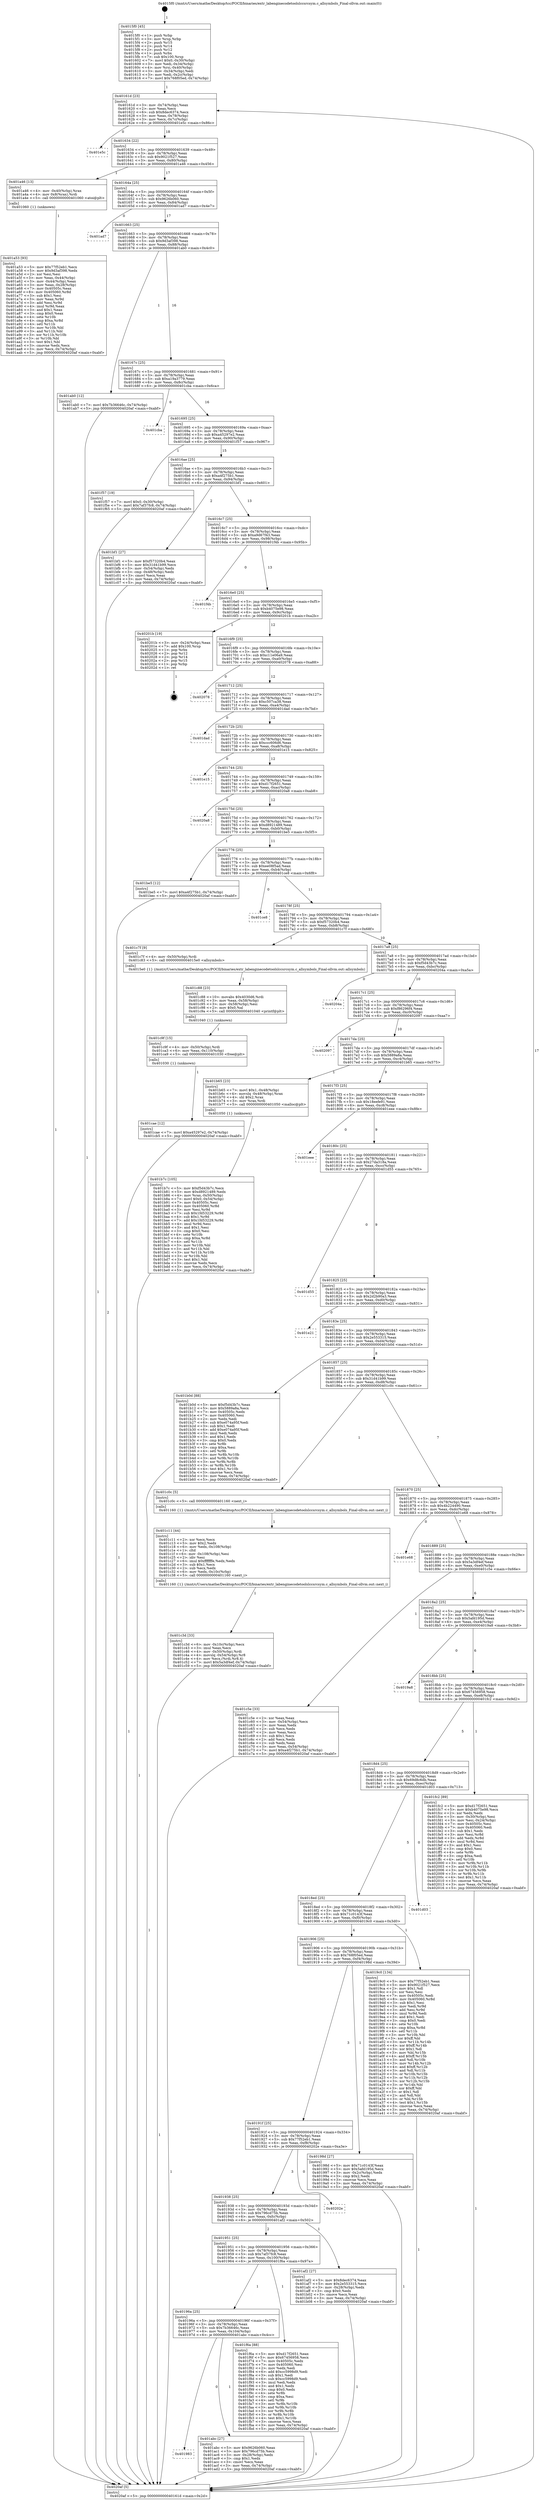 digraph "0x4015f0" {
  label = "0x4015f0 (/mnt/c/Users/mathe/Desktop/tcc/POCII/binaries/extr_labenginecodetoolslccsrcsym.c_allsymbols_Final-ollvm.out::main(0))"
  labelloc = "t"
  node[shape=record]

  Entry [label="",width=0.3,height=0.3,shape=circle,fillcolor=black,style=filled]
  "0x40161d" [label="{
     0x40161d [23]\l
     | [instrs]\l
     &nbsp;&nbsp;0x40161d \<+3\>: mov -0x74(%rbp),%eax\l
     &nbsp;&nbsp;0x401620 \<+2\>: mov %eax,%ecx\l
     &nbsp;&nbsp;0x401622 \<+6\>: sub $0x8dec6374,%ecx\l
     &nbsp;&nbsp;0x401628 \<+3\>: mov %eax,-0x78(%rbp)\l
     &nbsp;&nbsp;0x40162b \<+3\>: mov %ecx,-0x7c(%rbp)\l
     &nbsp;&nbsp;0x40162e \<+6\>: je 0000000000401e5c \<main+0x86c\>\l
  }"]
  "0x401e5c" [label="{
     0x401e5c\l
  }", style=dashed]
  "0x401634" [label="{
     0x401634 [22]\l
     | [instrs]\l
     &nbsp;&nbsp;0x401634 \<+5\>: jmp 0000000000401639 \<main+0x49\>\l
     &nbsp;&nbsp;0x401639 \<+3\>: mov -0x78(%rbp),%eax\l
     &nbsp;&nbsp;0x40163c \<+5\>: sub $0x9021f527,%eax\l
     &nbsp;&nbsp;0x401641 \<+3\>: mov %eax,-0x80(%rbp)\l
     &nbsp;&nbsp;0x401644 \<+6\>: je 0000000000401a46 \<main+0x456\>\l
  }"]
  Exit [label="",width=0.3,height=0.3,shape=circle,fillcolor=black,style=filled,peripheries=2]
  "0x401a46" [label="{
     0x401a46 [13]\l
     | [instrs]\l
     &nbsp;&nbsp;0x401a46 \<+4\>: mov -0x40(%rbp),%rax\l
     &nbsp;&nbsp;0x401a4a \<+4\>: mov 0x8(%rax),%rdi\l
     &nbsp;&nbsp;0x401a4e \<+5\>: call 0000000000401060 \<atoi@plt\>\l
     | [calls]\l
     &nbsp;&nbsp;0x401060 \{1\} (unknown)\l
  }"]
  "0x40164a" [label="{
     0x40164a [25]\l
     | [instrs]\l
     &nbsp;&nbsp;0x40164a \<+5\>: jmp 000000000040164f \<main+0x5f\>\l
     &nbsp;&nbsp;0x40164f \<+3\>: mov -0x78(%rbp),%eax\l
     &nbsp;&nbsp;0x401652 \<+5\>: sub $0x9626b060,%eax\l
     &nbsp;&nbsp;0x401657 \<+6\>: mov %eax,-0x84(%rbp)\l
     &nbsp;&nbsp;0x40165d \<+6\>: je 0000000000401ad7 \<main+0x4e7\>\l
  }"]
  "0x401cae" [label="{
     0x401cae [12]\l
     | [instrs]\l
     &nbsp;&nbsp;0x401cae \<+7\>: movl $0xa45297e2,-0x74(%rbp)\l
     &nbsp;&nbsp;0x401cb5 \<+5\>: jmp 00000000004020af \<main+0xabf\>\l
  }"]
  "0x401ad7" [label="{
     0x401ad7\l
  }", style=dashed]
  "0x401663" [label="{
     0x401663 [25]\l
     | [instrs]\l
     &nbsp;&nbsp;0x401663 \<+5\>: jmp 0000000000401668 \<main+0x78\>\l
     &nbsp;&nbsp;0x401668 \<+3\>: mov -0x78(%rbp),%eax\l
     &nbsp;&nbsp;0x40166b \<+5\>: sub $0x9d3af398,%eax\l
     &nbsp;&nbsp;0x401670 \<+6\>: mov %eax,-0x88(%rbp)\l
     &nbsp;&nbsp;0x401676 \<+6\>: je 0000000000401ab0 \<main+0x4c0\>\l
  }"]
  "0x401c9f" [label="{
     0x401c9f [15]\l
     | [instrs]\l
     &nbsp;&nbsp;0x401c9f \<+4\>: mov -0x50(%rbp),%rdi\l
     &nbsp;&nbsp;0x401ca3 \<+6\>: mov %eax,-0x110(%rbp)\l
     &nbsp;&nbsp;0x401ca9 \<+5\>: call 0000000000401030 \<free@plt\>\l
     | [calls]\l
     &nbsp;&nbsp;0x401030 \{1\} (unknown)\l
  }"]
  "0x401ab0" [label="{
     0x401ab0 [12]\l
     | [instrs]\l
     &nbsp;&nbsp;0x401ab0 \<+7\>: movl $0x7b36646c,-0x74(%rbp)\l
     &nbsp;&nbsp;0x401ab7 \<+5\>: jmp 00000000004020af \<main+0xabf\>\l
  }"]
  "0x40167c" [label="{
     0x40167c [25]\l
     | [instrs]\l
     &nbsp;&nbsp;0x40167c \<+5\>: jmp 0000000000401681 \<main+0x91\>\l
     &nbsp;&nbsp;0x401681 \<+3\>: mov -0x78(%rbp),%eax\l
     &nbsp;&nbsp;0x401684 \<+5\>: sub $0xa19a3779,%eax\l
     &nbsp;&nbsp;0x401689 \<+6\>: mov %eax,-0x8c(%rbp)\l
     &nbsp;&nbsp;0x40168f \<+6\>: je 0000000000401cba \<main+0x6ca\>\l
  }"]
  "0x401c88" [label="{
     0x401c88 [23]\l
     | [instrs]\l
     &nbsp;&nbsp;0x401c88 \<+10\>: movabs $0x4030d6,%rdi\l
     &nbsp;&nbsp;0x401c92 \<+3\>: mov %eax,-0x58(%rbp)\l
     &nbsp;&nbsp;0x401c95 \<+3\>: mov -0x58(%rbp),%esi\l
     &nbsp;&nbsp;0x401c98 \<+2\>: mov $0x0,%al\l
     &nbsp;&nbsp;0x401c9a \<+5\>: call 0000000000401040 \<printf@plt\>\l
     | [calls]\l
     &nbsp;&nbsp;0x401040 \{1\} (unknown)\l
  }"]
  "0x401cba" [label="{
     0x401cba\l
  }", style=dashed]
  "0x401695" [label="{
     0x401695 [25]\l
     | [instrs]\l
     &nbsp;&nbsp;0x401695 \<+5\>: jmp 000000000040169a \<main+0xaa\>\l
     &nbsp;&nbsp;0x40169a \<+3\>: mov -0x78(%rbp),%eax\l
     &nbsp;&nbsp;0x40169d \<+5\>: sub $0xa45297e2,%eax\l
     &nbsp;&nbsp;0x4016a2 \<+6\>: mov %eax,-0x90(%rbp)\l
     &nbsp;&nbsp;0x4016a8 \<+6\>: je 0000000000401f57 \<main+0x967\>\l
  }"]
  "0x401c3d" [label="{
     0x401c3d [33]\l
     | [instrs]\l
     &nbsp;&nbsp;0x401c3d \<+6\>: mov -0x10c(%rbp),%ecx\l
     &nbsp;&nbsp;0x401c43 \<+3\>: imul %eax,%ecx\l
     &nbsp;&nbsp;0x401c46 \<+4\>: mov -0x50(%rbp),%rdi\l
     &nbsp;&nbsp;0x401c4a \<+4\>: movslq -0x54(%rbp),%r8\l
     &nbsp;&nbsp;0x401c4e \<+4\>: mov %ecx,(%rdi,%r8,4)\l
     &nbsp;&nbsp;0x401c52 \<+7\>: movl $0x5a3df4ef,-0x74(%rbp)\l
     &nbsp;&nbsp;0x401c59 \<+5\>: jmp 00000000004020af \<main+0xabf\>\l
  }"]
  "0x401f57" [label="{
     0x401f57 [19]\l
     | [instrs]\l
     &nbsp;&nbsp;0x401f57 \<+7\>: movl $0x0,-0x30(%rbp)\l
     &nbsp;&nbsp;0x401f5e \<+7\>: movl $0x7af37fc8,-0x74(%rbp)\l
     &nbsp;&nbsp;0x401f65 \<+5\>: jmp 00000000004020af \<main+0xabf\>\l
  }"]
  "0x4016ae" [label="{
     0x4016ae [25]\l
     | [instrs]\l
     &nbsp;&nbsp;0x4016ae \<+5\>: jmp 00000000004016b3 \<main+0xc3\>\l
     &nbsp;&nbsp;0x4016b3 \<+3\>: mov -0x78(%rbp),%eax\l
     &nbsp;&nbsp;0x4016b6 \<+5\>: sub $0xa4f275b1,%eax\l
     &nbsp;&nbsp;0x4016bb \<+6\>: mov %eax,-0x94(%rbp)\l
     &nbsp;&nbsp;0x4016c1 \<+6\>: je 0000000000401bf1 \<main+0x601\>\l
  }"]
  "0x401c11" [label="{
     0x401c11 [44]\l
     | [instrs]\l
     &nbsp;&nbsp;0x401c11 \<+2\>: xor %ecx,%ecx\l
     &nbsp;&nbsp;0x401c13 \<+5\>: mov $0x2,%edx\l
     &nbsp;&nbsp;0x401c18 \<+6\>: mov %edx,-0x108(%rbp)\l
     &nbsp;&nbsp;0x401c1e \<+1\>: cltd\l
     &nbsp;&nbsp;0x401c1f \<+6\>: mov -0x108(%rbp),%esi\l
     &nbsp;&nbsp;0x401c25 \<+2\>: idiv %esi\l
     &nbsp;&nbsp;0x401c27 \<+6\>: imul $0xfffffffe,%edx,%edx\l
     &nbsp;&nbsp;0x401c2d \<+3\>: sub $0x1,%ecx\l
     &nbsp;&nbsp;0x401c30 \<+2\>: sub %ecx,%edx\l
     &nbsp;&nbsp;0x401c32 \<+6\>: mov %edx,-0x10c(%rbp)\l
     &nbsp;&nbsp;0x401c38 \<+5\>: call 0000000000401160 \<next_i\>\l
     | [calls]\l
     &nbsp;&nbsp;0x401160 \{1\} (/mnt/c/Users/mathe/Desktop/tcc/POCII/binaries/extr_labenginecodetoolslccsrcsym.c_allsymbols_Final-ollvm.out::next_i)\l
  }"]
  "0x401bf1" [label="{
     0x401bf1 [27]\l
     | [instrs]\l
     &nbsp;&nbsp;0x401bf1 \<+5\>: mov $0xf57320b4,%eax\l
     &nbsp;&nbsp;0x401bf6 \<+5\>: mov $0x31d41b99,%ecx\l
     &nbsp;&nbsp;0x401bfb \<+3\>: mov -0x54(%rbp),%edx\l
     &nbsp;&nbsp;0x401bfe \<+3\>: cmp -0x48(%rbp),%edx\l
     &nbsp;&nbsp;0x401c01 \<+3\>: cmovl %ecx,%eax\l
     &nbsp;&nbsp;0x401c04 \<+3\>: mov %eax,-0x74(%rbp)\l
     &nbsp;&nbsp;0x401c07 \<+5\>: jmp 00000000004020af \<main+0xabf\>\l
  }"]
  "0x4016c7" [label="{
     0x4016c7 [25]\l
     | [instrs]\l
     &nbsp;&nbsp;0x4016c7 \<+5\>: jmp 00000000004016cc \<main+0xdc\>\l
     &nbsp;&nbsp;0x4016cc \<+3\>: mov -0x78(%rbp),%eax\l
     &nbsp;&nbsp;0x4016cf \<+5\>: sub $0xa9d67f43,%eax\l
     &nbsp;&nbsp;0x4016d4 \<+6\>: mov %eax,-0x98(%rbp)\l
     &nbsp;&nbsp;0x4016da \<+6\>: je 0000000000401f4b \<main+0x95b\>\l
  }"]
  "0x401b7c" [label="{
     0x401b7c [105]\l
     | [instrs]\l
     &nbsp;&nbsp;0x401b7c \<+5\>: mov $0xf5d43b7c,%ecx\l
     &nbsp;&nbsp;0x401b81 \<+5\>: mov $0xd8921489,%edx\l
     &nbsp;&nbsp;0x401b86 \<+4\>: mov %rax,-0x50(%rbp)\l
     &nbsp;&nbsp;0x401b8a \<+7\>: movl $0x0,-0x54(%rbp)\l
     &nbsp;&nbsp;0x401b91 \<+7\>: mov 0x40505c,%esi\l
     &nbsp;&nbsp;0x401b98 \<+8\>: mov 0x405060,%r8d\l
     &nbsp;&nbsp;0x401ba0 \<+3\>: mov %esi,%r9d\l
     &nbsp;&nbsp;0x401ba3 \<+7\>: sub $0x1fd53229,%r9d\l
     &nbsp;&nbsp;0x401baa \<+4\>: sub $0x1,%r9d\l
     &nbsp;&nbsp;0x401bae \<+7\>: add $0x1fd53229,%r9d\l
     &nbsp;&nbsp;0x401bb5 \<+4\>: imul %r9d,%esi\l
     &nbsp;&nbsp;0x401bb9 \<+3\>: and $0x1,%esi\l
     &nbsp;&nbsp;0x401bbc \<+3\>: cmp $0x0,%esi\l
     &nbsp;&nbsp;0x401bbf \<+4\>: sete %r10b\l
     &nbsp;&nbsp;0x401bc3 \<+4\>: cmp $0xa,%r8d\l
     &nbsp;&nbsp;0x401bc7 \<+4\>: setl %r11b\l
     &nbsp;&nbsp;0x401bcb \<+3\>: mov %r10b,%bl\l
     &nbsp;&nbsp;0x401bce \<+3\>: and %r11b,%bl\l
     &nbsp;&nbsp;0x401bd1 \<+3\>: xor %r11b,%r10b\l
     &nbsp;&nbsp;0x401bd4 \<+3\>: or %r10b,%bl\l
     &nbsp;&nbsp;0x401bd7 \<+3\>: test $0x1,%bl\l
     &nbsp;&nbsp;0x401bda \<+3\>: cmovne %edx,%ecx\l
     &nbsp;&nbsp;0x401bdd \<+3\>: mov %ecx,-0x74(%rbp)\l
     &nbsp;&nbsp;0x401be0 \<+5\>: jmp 00000000004020af \<main+0xabf\>\l
  }"]
  "0x401f4b" [label="{
     0x401f4b\l
  }", style=dashed]
  "0x4016e0" [label="{
     0x4016e0 [25]\l
     | [instrs]\l
     &nbsp;&nbsp;0x4016e0 \<+5\>: jmp 00000000004016e5 \<main+0xf5\>\l
     &nbsp;&nbsp;0x4016e5 \<+3\>: mov -0x78(%rbp),%eax\l
     &nbsp;&nbsp;0x4016e8 \<+5\>: sub $0xb4075e98,%eax\l
     &nbsp;&nbsp;0x4016ed \<+6\>: mov %eax,-0x9c(%rbp)\l
     &nbsp;&nbsp;0x4016f3 \<+6\>: je 000000000040201b \<main+0xa2b\>\l
  }"]
  "0x401983" [label="{
     0x401983\l
  }", style=dashed]
  "0x40201b" [label="{
     0x40201b [19]\l
     | [instrs]\l
     &nbsp;&nbsp;0x40201b \<+3\>: mov -0x24(%rbp),%eax\l
     &nbsp;&nbsp;0x40201e \<+7\>: add $0x100,%rsp\l
     &nbsp;&nbsp;0x402025 \<+1\>: pop %rbx\l
     &nbsp;&nbsp;0x402026 \<+2\>: pop %r12\l
     &nbsp;&nbsp;0x402028 \<+2\>: pop %r14\l
     &nbsp;&nbsp;0x40202a \<+2\>: pop %r15\l
     &nbsp;&nbsp;0x40202c \<+1\>: pop %rbp\l
     &nbsp;&nbsp;0x40202d \<+1\>: ret\l
  }"]
  "0x4016f9" [label="{
     0x4016f9 [25]\l
     | [instrs]\l
     &nbsp;&nbsp;0x4016f9 \<+5\>: jmp 00000000004016fe \<main+0x10e\>\l
     &nbsp;&nbsp;0x4016fe \<+3\>: mov -0x78(%rbp),%eax\l
     &nbsp;&nbsp;0x401701 \<+5\>: sub $0xc11e06a9,%eax\l
     &nbsp;&nbsp;0x401706 \<+6\>: mov %eax,-0xa0(%rbp)\l
     &nbsp;&nbsp;0x40170c \<+6\>: je 0000000000402078 \<main+0xa88\>\l
  }"]
  "0x401abc" [label="{
     0x401abc [27]\l
     | [instrs]\l
     &nbsp;&nbsp;0x401abc \<+5\>: mov $0x9626b060,%eax\l
     &nbsp;&nbsp;0x401ac1 \<+5\>: mov $0x796cd75b,%ecx\l
     &nbsp;&nbsp;0x401ac6 \<+3\>: mov -0x28(%rbp),%edx\l
     &nbsp;&nbsp;0x401ac9 \<+3\>: cmp $0x1,%edx\l
     &nbsp;&nbsp;0x401acc \<+3\>: cmovl %ecx,%eax\l
     &nbsp;&nbsp;0x401acf \<+3\>: mov %eax,-0x74(%rbp)\l
     &nbsp;&nbsp;0x401ad2 \<+5\>: jmp 00000000004020af \<main+0xabf\>\l
  }"]
  "0x402078" [label="{
     0x402078\l
  }", style=dashed]
  "0x401712" [label="{
     0x401712 [25]\l
     | [instrs]\l
     &nbsp;&nbsp;0x401712 \<+5\>: jmp 0000000000401717 \<main+0x127\>\l
     &nbsp;&nbsp;0x401717 \<+3\>: mov -0x78(%rbp),%eax\l
     &nbsp;&nbsp;0x40171a \<+5\>: sub $0xc507ca38,%eax\l
     &nbsp;&nbsp;0x40171f \<+6\>: mov %eax,-0xa4(%rbp)\l
     &nbsp;&nbsp;0x401725 \<+6\>: je 0000000000401dad \<main+0x7bd\>\l
  }"]
  "0x40196a" [label="{
     0x40196a [25]\l
     | [instrs]\l
     &nbsp;&nbsp;0x40196a \<+5\>: jmp 000000000040196f \<main+0x37f\>\l
     &nbsp;&nbsp;0x40196f \<+3\>: mov -0x78(%rbp),%eax\l
     &nbsp;&nbsp;0x401972 \<+5\>: sub $0x7b36646c,%eax\l
     &nbsp;&nbsp;0x401977 \<+6\>: mov %eax,-0x104(%rbp)\l
     &nbsp;&nbsp;0x40197d \<+6\>: je 0000000000401abc \<main+0x4cc\>\l
  }"]
  "0x401dad" [label="{
     0x401dad\l
  }", style=dashed]
  "0x40172b" [label="{
     0x40172b [25]\l
     | [instrs]\l
     &nbsp;&nbsp;0x40172b \<+5\>: jmp 0000000000401730 \<main+0x140\>\l
     &nbsp;&nbsp;0x401730 \<+3\>: mov -0x78(%rbp),%eax\l
     &nbsp;&nbsp;0x401733 \<+5\>: sub $0xccc606d6,%eax\l
     &nbsp;&nbsp;0x401738 \<+6\>: mov %eax,-0xa8(%rbp)\l
     &nbsp;&nbsp;0x40173e \<+6\>: je 0000000000401e15 \<main+0x825\>\l
  }"]
  "0x401f6a" [label="{
     0x401f6a [88]\l
     | [instrs]\l
     &nbsp;&nbsp;0x401f6a \<+5\>: mov $0xd17f2651,%eax\l
     &nbsp;&nbsp;0x401f6f \<+5\>: mov $0x67456958,%ecx\l
     &nbsp;&nbsp;0x401f74 \<+7\>: mov 0x40505c,%edx\l
     &nbsp;&nbsp;0x401f7b \<+7\>: mov 0x405060,%esi\l
     &nbsp;&nbsp;0x401f82 \<+2\>: mov %edx,%edi\l
     &nbsp;&nbsp;0x401f84 \<+6\>: add $0xcc5998d9,%edi\l
     &nbsp;&nbsp;0x401f8a \<+3\>: sub $0x1,%edi\l
     &nbsp;&nbsp;0x401f8d \<+6\>: sub $0xcc5998d9,%edi\l
     &nbsp;&nbsp;0x401f93 \<+3\>: imul %edi,%edx\l
     &nbsp;&nbsp;0x401f96 \<+3\>: and $0x1,%edx\l
     &nbsp;&nbsp;0x401f99 \<+3\>: cmp $0x0,%edx\l
     &nbsp;&nbsp;0x401f9c \<+4\>: sete %r8b\l
     &nbsp;&nbsp;0x401fa0 \<+3\>: cmp $0xa,%esi\l
     &nbsp;&nbsp;0x401fa3 \<+4\>: setl %r9b\l
     &nbsp;&nbsp;0x401fa7 \<+3\>: mov %r8b,%r10b\l
     &nbsp;&nbsp;0x401faa \<+3\>: and %r9b,%r10b\l
     &nbsp;&nbsp;0x401fad \<+3\>: xor %r9b,%r8b\l
     &nbsp;&nbsp;0x401fb0 \<+3\>: or %r8b,%r10b\l
     &nbsp;&nbsp;0x401fb3 \<+4\>: test $0x1,%r10b\l
     &nbsp;&nbsp;0x401fb7 \<+3\>: cmovne %ecx,%eax\l
     &nbsp;&nbsp;0x401fba \<+3\>: mov %eax,-0x74(%rbp)\l
     &nbsp;&nbsp;0x401fbd \<+5\>: jmp 00000000004020af \<main+0xabf\>\l
  }"]
  "0x401e15" [label="{
     0x401e15\l
  }", style=dashed]
  "0x401744" [label="{
     0x401744 [25]\l
     | [instrs]\l
     &nbsp;&nbsp;0x401744 \<+5\>: jmp 0000000000401749 \<main+0x159\>\l
     &nbsp;&nbsp;0x401749 \<+3\>: mov -0x78(%rbp),%eax\l
     &nbsp;&nbsp;0x40174c \<+5\>: sub $0xd17f2651,%eax\l
     &nbsp;&nbsp;0x401751 \<+6\>: mov %eax,-0xac(%rbp)\l
     &nbsp;&nbsp;0x401757 \<+6\>: je 00000000004020a8 \<main+0xab8\>\l
  }"]
  "0x401951" [label="{
     0x401951 [25]\l
     | [instrs]\l
     &nbsp;&nbsp;0x401951 \<+5\>: jmp 0000000000401956 \<main+0x366\>\l
     &nbsp;&nbsp;0x401956 \<+3\>: mov -0x78(%rbp),%eax\l
     &nbsp;&nbsp;0x401959 \<+5\>: sub $0x7af37fc8,%eax\l
     &nbsp;&nbsp;0x40195e \<+6\>: mov %eax,-0x100(%rbp)\l
     &nbsp;&nbsp;0x401964 \<+6\>: je 0000000000401f6a \<main+0x97a\>\l
  }"]
  "0x4020a8" [label="{
     0x4020a8\l
  }", style=dashed]
  "0x40175d" [label="{
     0x40175d [25]\l
     | [instrs]\l
     &nbsp;&nbsp;0x40175d \<+5\>: jmp 0000000000401762 \<main+0x172\>\l
     &nbsp;&nbsp;0x401762 \<+3\>: mov -0x78(%rbp),%eax\l
     &nbsp;&nbsp;0x401765 \<+5\>: sub $0xd8921489,%eax\l
     &nbsp;&nbsp;0x40176a \<+6\>: mov %eax,-0xb0(%rbp)\l
     &nbsp;&nbsp;0x401770 \<+6\>: je 0000000000401be5 \<main+0x5f5\>\l
  }"]
  "0x401af2" [label="{
     0x401af2 [27]\l
     | [instrs]\l
     &nbsp;&nbsp;0x401af2 \<+5\>: mov $0x8dec6374,%eax\l
     &nbsp;&nbsp;0x401af7 \<+5\>: mov $0x2e553315,%ecx\l
     &nbsp;&nbsp;0x401afc \<+3\>: mov -0x28(%rbp),%edx\l
     &nbsp;&nbsp;0x401aff \<+3\>: cmp $0x0,%edx\l
     &nbsp;&nbsp;0x401b02 \<+3\>: cmove %ecx,%eax\l
     &nbsp;&nbsp;0x401b05 \<+3\>: mov %eax,-0x74(%rbp)\l
     &nbsp;&nbsp;0x401b08 \<+5\>: jmp 00000000004020af \<main+0xabf\>\l
  }"]
  "0x401be5" [label="{
     0x401be5 [12]\l
     | [instrs]\l
     &nbsp;&nbsp;0x401be5 \<+7\>: movl $0xa4f275b1,-0x74(%rbp)\l
     &nbsp;&nbsp;0x401bec \<+5\>: jmp 00000000004020af \<main+0xabf\>\l
  }"]
  "0x401776" [label="{
     0x401776 [25]\l
     | [instrs]\l
     &nbsp;&nbsp;0x401776 \<+5\>: jmp 000000000040177b \<main+0x18b\>\l
     &nbsp;&nbsp;0x40177b \<+3\>: mov -0x78(%rbp),%eax\l
     &nbsp;&nbsp;0x40177e \<+5\>: sub $0xee08f5ad,%eax\l
     &nbsp;&nbsp;0x401783 \<+6\>: mov %eax,-0xb4(%rbp)\l
     &nbsp;&nbsp;0x401789 \<+6\>: je 0000000000401ce8 \<main+0x6f8\>\l
  }"]
  "0x401938" [label="{
     0x401938 [25]\l
     | [instrs]\l
     &nbsp;&nbsp;0x401938 \<+5\>: jmp 000000000040193d \<main+0x34d\>\l
     &nbsp;&nbsp;0x40193d \<+3\>: mov -0x78(%rbp),%eax\l
     &nbsp;&nbsp;0x401940 \<+5\>: sub $0x796cd75b,%eax\l
     &nbsp;&nbsp;0x401945 \<+6\>: mov %eax,-0xfc(%rbp)\l
     &nbsp;&nbsp;0x40194b \<+6\>: je 0000000000401af2 \<main+0x502\>\l
  }"]
  "0x401ce8" [label="{
     0x401ce8\l
  }", style=dashed]
  "0x40178f" [label="{
     0x40178f [25]\l
     | [instrs]\l
     &nbsp;&nbsp;0x40178f \<+5\>: jmp 0000000000401794 \<main+0x1a4\>\l
     &nbsp;&nbsp;0x401794 \<+3\>: mov -0x78(%rbp),%eax\l
     &nbsp;&nbsp;0x401797 \<+5\>: sub $0xf57320b4,%eax\l
     &nbsp;&nbsp;0x40179c \<+6\>: mov %eax,-0xb8(%rbp)\l
     &nbsp;&nbsp;0x4017a2 \<+6\>: je 0000000000401c7f \<main+0x68f\>\l
  }"]
  "0x40202e" [label="{
     0x40202e\l
  }", style=dashed]
  "0x401c7f" [label="{
     0x401c7f [9]\l
     | [instrs]\l
     &nbsp;&nbsp;0x401c7f \<+4\>: mov -0x50(%rbp),%rdi\l
     &nbsp;&nbsp;0x401c83 \<+5\>: call 00000000004015e0 \<allsymbols\>\l
     | [calls]\l
     &nbsp;&nbsp;0x4015e0 \{1\} (/mnt/c/Users/mathe/Desktop/tcc/POCII/binaries/extr_labenginecodetoolslccsrcsym.c_allsymbols_Final-ollvm.out::allsymbols)\l
  }"]
  "0x4017a8" [label="{
     0x4017a8 [25]\l
     | [instrs]\l
     &nbsp;&nbsp;0x4017a8 \<+5\>: jmp 00000000004017ad \<main+0x1bd\>\l
     &nbsp;&nbsp;0x4017ad \<+3\>: mov -0x78(%rbp),%eax\l
     &nbsp;&nbsp;0x4017b0 \<+5\>: sub $0xf5d43b7c,%eax\l
     &nbsp;&nbsp;0x4017b5 \<+6\>: mov %eax,-0xbc(%rbp)\l
     &nbsp;&nbsp;0x4017bb \<+6\>: je 000000000040204a \<main+0xa5a\>\l
  }"]
  "0x401a53" [label="{
     0x401a53 [93]\l
     | [instrs]\l
     &nbsp;&nbsp;0x401a53 \<+5\>: mov $0x77f52eb1,%ecx\l
     &nbsp;&nbsp;0x401a58 \<+5\>: mov $0x9d3af398,%edx\l
     &nbsp;&nbsp;0x401a5d \<+2\>: xor %esi,%esi\l
     &nbsp;&nbsp;0x401a5f \<+3\>: mov %eax,-0x44(%rbp)\l
     &nbsp;&nbsp;0x401a62 \<+3\>: mov -0x44(%rbp),%eax\l
     &nbsp;&nbsp;0x401a65 \<+3\>: mov %eax,-0x28(%rbp)\l
     &nbsp;&nbsp;0x401a68 \<+7\>: mov 0x40505c,%eax\l
     &nbsp;&nbsp;0x401a6f \<+8\>: mov 0x405060,%r8d\l
     &nbsp;&nbsp;0x401a77 \<+3\>: sub $0x1,%esi\l
     &nbsp;&nbsp;0x401a7a \<+3\>: mov %eax,%r9d\l
     &nbsp;&nbsp;0x401a7d \<+3\>: add %esi,%r9d\l
     &nbsp;&nbsp;0x401a80 \<+4\>: imul %r9d,%eax\l
     &nbsp;&nbsp;0x401a84 \<+3\>: and $0x1,%eax\l
     &nbsp;&nbsp;0x401a87 \<+3\>: cmp $0x0,%eax\l
     &nbsp;&nbsp;0x401a8a \<+4\>: sete %r10b\l
     &nbsp;&nbsp;0x401a8e \<+4\>: cmp $0xa,%r8d\l
     &nbsp;&nbsp;0x401a92 \<+4\>: setl %r11b\l
     &nbsp;&nbsp;0x401a96 \<+3\>: mov %r10b,%bl\l
     &nbsp;&nbsp;0x401a99 \<+3\>: and %r11b,%bl\l
     &nbsp;&nbsp;0x401a9c \<+3\>: xor %r11b,%r10b\l
     &nbsp;&nbsp;0x401a9f \<+3\>: or %r10b,%bl\l
     &nbsp;&nbsp;0x401aa2 \<+3\>: test $0x1,%bl\l
     &nbsp;&nbsp;0x401aa5 \<+3\>: cmovne %edx,%ecx\l
     &nbsp;&nbsp;0x401aa8 \<+3\>: mov %ecx,-0x74(%rbp)\l
     &nbsp;&nbsp;0x401aab \<+5\>: jmp 00000000004020af \<main+0xabf\>\l
  }"]
  "0x40204a" [label="{
     0x40204a\l
  }", style=dashed]
  "0x4017c1" [label="{
     0x4017c1 [25]\l
     | [instrs]\l
     &nbsp;&nbsp;0x4017c1 \<+5\>: jmp 00000000004017c6 \<main+0x1d6\>\l
     &nbsp;&nbsp;0x4017c6 \<+3\>: mov -0x78(%rbp),%eax\l
     &nbsp;&nbsp;0x4017c9 \<+5\>: sub $0xf86296f4,%eax\l
     &nbsp;&nbsp;0x4017ce \<+6\>: mov %eax,-0xc0(%rbp)\l
     &nbsp;&nbsp;0x4017d4 \<+6\>: je 0000000000402097 \<main+0xaa7\>\l
  }"]
  "0x4015f0" [label="{
     0x4015f0 [45]\l
     | [instrs]\l
     &nbsp;&nbsp;0x4015f0 \<+1\>: push %rbp\l
     &nbsp;&nbsp;0x4015f1 \<+3\>: mov %rsp,%rbp\l
     &nbsp;&nbsp;0x4015f4 \<+2\>: push %r15\l
     &nbsp;&nbsp;0x4015f6 \<+2\>: push %r14\l
     &nbsp;&nbsp;0x4015f8 \<+2\>: push %r12\l
     &nbsp;&nbsp;0x4015fa \<+1\>: push %rbx\l
     &nbsp;&nbsp;0x4015fb \<+7\>: sub $0x100,%rsp\l
     &nbsp;&nbsp;0x401602 \<+7\>: movl $0x0,-0x30(%rbp)\l
     &nbsp;&nbsp;0x401609 \<+3\>: mov %edi,-0x34(%rbp)\l
     &nbsp;&nbsp;0x40160c \<+4\>: mov %rsi,-0x40(%rbp)\l
     &nbsp;&nbsp;0x401610 \<+3\>: mov -0x34(%rbp),%edi\l
     &nbsp;&nbsp;0x401613 \<+3\>: mov %edi,-0x2c(%rbp)\l
     &nbsp;&nbsp;0x401616 \<+7\>: movl $0x768f05ed,-0x74(%rbp)\l
  }"]
  "0x402097" [label="{
     0x402097\l
  }", style=dashed]
  "0x4017da" [label="{
     0x4017da [25]\l
     | [instrs]\l
     &nbsp;&nbsp;0x4017da \<+5\>: jmp 00000000004017df \<main+0x1ef\>\l
     &nbsp;&nbsp;0x4017df \<+3\>: mov -0x78(%rbp),%eax\l
     &nbsp;&nbsp;0x4017e2 \<+5\>: sub $0x5889a8a,%eax\l
     &nbsp;&nbsp;0x4017e7 \<+6\>: mov %eax,-0xc4(%rbp)\l
     &nbsp;&nbsp;0x4017ed \<+6\>: je 0000000000401b65 \<main+0x575\>\l
  }"]
  "0x4020af" [label="{
     0x4020af [5]\l
     | [instrs]\l
     &nbsp;&nbsp;0x4020af \<+5\>: jmp 000000000040161d \<main+0x2d\>\l
  }"]
  "0x401b65" [label="{
     0x401b65 [23]\l
     | [instrs]\l
     &nbsp;&nbsp;0x401b65 \<+7\>: movl $0x1,-0x48(%rbp)\l
     &nbsp;&nbsp;0x401b6c \<+4\>: movslq -0x48(%rbp),%rax\l
     &nbsp;&nbsp;0x401b70 \<+4\>: shl $0x2,%rax\l
     &nbsp;&nbsp;0x401b74 \<+3\>: mov %rax,%rdi\l
     &nbsp;&nbsp;0x401b77 \<+5\>: call 0000000000401050 \<malloc@plt\>\l
     | [calls]\l
     &nbsp;&nbsp;0x401050 \{1\} (unknown)\l
  }"]
  "0x4017f3" [label="{
     0x4017f3 [25]\l
     | [instrs]\l
     &nbsp;&nbsp;0x4017f3 \<+5\>: jmp 00000000004017f8 \<main+0x208\>\l
     &nbsp;&nbsp;0x4017f8 \<+3\>: mov -0x78(%rbp),%eax\l
     &nbsp;&nbsp;0x4017fb \<+5\>: sub $0x18eefe91,%eax\l
     &nbsp;&nbsp;0x401800 \<+6\>: mov %eax,-0xc8(%rbp)\l
     &nbsp;&nbsp;0x401806 \<+6\>: je 0000000000401eee \<main+0x8fe\>\l
  }"]
  "0x40191f" [label="{
     0x40191f [25]\l
     | [instrs]\l
     &nbsp;&nbsp;0x40191f \<+5\>: jmp 0000000000401924 \<main+0x334\>\l
     &nbsp;&nbsp;0x401924 \<+3\>: mov -0x78(%rbp),%eax\l
     &nbsp;&nbsp;0x401927 \<+5\>: sub $0x77f52eb1,%eax\l
     &nbsp;&nbsp;0x40192c \<+6\>: mov %eax,-0xf8(%rbp)\l
     &nbsp;&nbsp;0x401932 \<+6\>: je 000000000040202e \<main+0xa3e\>\l
  }"]
  "0x401eee" [label="{
     0x401eee\l
  }", style=dashed]
  "0x40180c" [label="{
     0x40180c [25]\l
     | [instrs]\l
     &nbsp;&nbsp;0x40180c \<+5\>: jmp 0000000000401811 \<main+0x221\>\l
     &nbsp;&nbsp;0x401811 \<+3\>: mov -0x78(%rbp),%eax\l
     &nbsp;&nbsp;0x401814 \<+5\>: sub $0x27da318a,%eax\l
     &nbsp;&nbsp;0x401819 \<+6\>: mov %eax,-0xcc(%rbp)\l
     &nbsp;&nbsp;0x40181f \<+6\>: je 0000000000401d55 \<main+0x765\>\l
  }"]
  "0x40198d" [label="{
     0x40198d [27]\l
     | [instrs]\l
     &nbsp;&nbsp;0x40198d \<+5\>: mov $0x71c0143f,%eax\l
     &nbsp;&nbsp;0x401992 \<+5\>: mov $0x5afd195d,%ecx\l
     &nbsp;&nbsp;0x401997 \<+3\>: mov -0x2c(%rbp),%edx\l
     &nbsp;&nbsp;0x40199a \<+3\>: cmp $0x2,%edx\l
     &nbsp;&nbsp;0x40199d \<+3\>: cmovne %ecx,%eax\l
     &nbsp;&nbsp;0x4019a0 \<+3\>: mov %eax,-0x74(%rbp)\l
     &nbsp;&nbsp;0x4019a3 \<+5\>: jmp 00000000004020af \<main+0xabf\>\l
  }"]
  "0x401d55" [label="{
     0x401d55\l
  }", style=dashed]
  "0x401825" [label="{
     0x401825 [25]\l
     | [instrs]\l
     &nbsp;&nbsp;0x401825 \<+5\>: jmp 000000000040182a \<main+0x23a\>\l
     &nbsp;&nbsp;0x40182a \<+3\>: mov -0x78(%rbp),%eax\l
     &nbsp;&nbsp;0x40182d \<+5\>: sub $0x2d2b90a3,%eax\l
     &nbsp;&nbsp;0x401832 \<+6\>: mov %eax,-0xd0(%rbp)\l
     &nbsp;&nbsp;0x401838 \<+6\>: je 0000000000401e21 \<main+0x831\>\l
  }"]
  "0x401906" [label="{
     0x401906 [25]\l
     | [instrs]\l
     &nbsp;&nbsp;0x401906 \<+5\>: jmp 000000000040190b \<main+0x31b\>\l
     &nbsp;&nbsp;0x40190b \<+3\>: mov -0x78(%rbp),%eax\l
     &nbsp;&nbsp;0x40190e \<+5\>: sub $0x768f05ed,%eax\l
     &nbsp;&nbsp;0x401913 \<+6\>: mov %eax,-0xf4(%rbp)\l
     &nbsp;&nbsp;0x401919 \<+6\>: je 000000000040198d \<main+0x39d\>\l
  }"]
  "0x401e21" [label="{
     0x401e21\l
  }", style=dashed]
  "0x40183e" [label="{
     0x40183e [25]\l
     | [instrs]\l
     &nbsp;&nbsp;0x40183e \<+5\>: jmp 0000000000401843 \<main+0x253\>\l
     &nbsp;&nbsp;0x401843 \<+3\>: mov -0x78(%rbp),%eax\l
     &nbsp;&nbsp;0x401846 \<+5\>: sub $0x2e553315,%eax\l
     &nbsp;&nbsp;0x40184b \<+6\>: mov %eax,-0xd4(%rbp)\l
     &nbsp;&nbsp;0x401851 \<+6\>: je 0000000000401b0d \<main+0x51d\>\l
  }"]
  "0x4019c0" [label="{
     0x4019c0 [134]\l
     | [instrs]\l
     &nbsp;&nbsp;0x4019c0 \<+5\>: mov $0x77f52eb1,%eax\l
     &nbsp;&nbsp;0x4019c5 \<+5\>: mov $0x9021f527,%ecx\l
     &nbsp;&nbsp;0x4019ca \<+2\>: mov $0x1,%dl\l
     &nbsp;&nbsp;0x4019cc \<+2\>: xor %esi,%esi\l
     &nbsp;&nbsp;0x4019ce \<+7\>: mov 0x40505c,%edi\l
     &nbsp;&nbsp;0x4019d5 \<+8\>: mov 0x405060,%r8d\l
     &nbsp;&nbsp;0x4019dd \<+3\>: sub $0x1,%esi\l
     &nbsp;&nbsp;0x4019e0 \<+3\>: mov %edi,%r9d\l
     &nbsp;&nbsp;0x4019e3 \<+3\>: add %esi,%r9d\l
     &nbsp;&nbsp;0x4019e6 \<+4\>: imul %r9d,%edi\l
     &nbsp;&nbsp;0x4019ea \<+3\>: and $0x1,%edi\l
     &nbsp;&nbsp;0x4019ed \<+3\>: cmp $0x0,%edi\l
     &nbsp;&nbsp;0x4019f0 \<+4\>: sete %r10b\l
     &nbsp;&nbsp;0x4019f4 \<+4\>: cmp $0xa,%r8d\l
     &nbsp;&nbsp;0x4019f8 \<+4\>: setl %r11b\l
     &nbsp;&nbsp;0x4019fc \<+3\>: mov %r10b,%bl\l
     &nbsp;&nbsp;0x4019ff \<+3\>: xor $0xff,%bl\l
     &nbsp;&nbsp;0x401a02 \<+3\>: mov %r11b,%r14b\l
     &nbsp;&nbsp;0x401a05 \<+4\>: xor $0xff,%r14b\l
     &nbsp;&nbsp;0x401a09 \<+3\>: xor $0x1,%dl\l
     &nbsp;&nbsp;0x401a0c \<+3\>: mov %bl,%r15b\l
     &nbsp;&nbsp;0x401a0f \<+4\>: and $0xff,%r15b\l
     &nbsp;&nbsp;0x401a13 \<+3\>: and %dl,%r10b\l
     &nbsp;&nbsp;0x401a16 \<+3\>: mov %r14b,%r12b\l
     &nbsp;&nbsp;0x401a19 \<+4\>: and $0xff,%r12b\l
     &nbsp;&nbsp;0x401a1d \<+3\>: and %dl,%r11b\l
     &nbsp;&nbsp;0x401a20 \<+3\>: or %r10b,%r15b\l
     &nbsp;&nbsp;0x401a23 \<+3\>: or %r11b,%r12b\l
     &nbsp;&nbsp;0x401a26 \<+3\>: xor %r12b,%r15b\l
     &nbsp;&nbsp;0x401a29 \<+3\>: or %r14b,%bl\l
     &nbsp;&nbsp;0x401a2c \<+3\>: xor $0xff,%bl\l
     &nbsp;&nbsp;0x401a2f \<+3\>: or $0x1,%dl\l
     &nbsp;&nbsp;0x401a32 \<+2\>: and %dl,%bl\l
     &nbsp;&nbsp;0x401a34 \<+3\>: or %bl,%r15b\l
     &nbsp;&nbsp;0x401a37 \<+4\>: test $0x1,%r15b\l
     &nbsp;&nbsp;0x401a3b \<+3\>: cmovne %ecx,%eax\l
     &nbsp;&nbsp;0x401a3e \<+3\>: mov %eax,-0x74(%rbp)\l
     &nbsp;&nbsp;0x401a41 \<+5\>: jmp 00000000004020af \<main+0xabf\>\l
  }"]
  "0x401b0d" [label="{
     0x401b0d [88]\l
     | [instrs]\l
     &nbsp;&nbsp;0x401b0d \<+5\>: mov $0xf5d43b7c,%eax\l
     &nbsp;&nbsp;0x401b12 \<+5\>: mov $0x5889a8a,%ecx\l
     &nbsp;&nbsp;0x401b17 \<+7\>: mov 0x40505c,%edx\l
     &nbsp;&nbsp;0x401b1e \<+7\>: mov 0x405060,%esi\l
     &nbsp;&nbsp;0x401b25 \<+2\>: mov %edx,%edi\l
     &nbsp;&nbsp;0x401b27 \<+6\>: sub $0xe074a95f,%edi\l
     &nbsp;&nbsp;0x401b2d \<+3\>: sub $0x1,%edi\l
     &nbsp;&nbsp;0x401b30 \<+6\>: add $0xe074a95f,%edi\l
     &nbsp;&nbsp;0x401b36 \<+3\>: imul %edi,%edx\l
     &nbsp;&nbsp;0x401b39 \<+3\>: and $0x1,%edx\l
     &nbsp;&nbsp;0x401b3c \<+3\>: cmp $0x0,%edx\l
     &nbsp;&nbsp;0x401b3f \<+4\>: sete %r8b\l
     &nbsp;&nbsp;0x401b43 \<+3\>: cmp $0xa,%esi\l
     &nbsp;&nbsp;0x401b46 \<+4\>: setl %r9b\l
     &nbsp;&nbsp;0x401b4a \<+3\>: mov %r8b,%r10b\l
     &nbsp;&nbsp;0x401b4d \<+3\>: and %r9b,%r10b\l
     &nbsp;&nbsp;0x401b50 \<+3\>: xor %r9b,%r8b\l
     &nbsp;&nbsp;0x401b53 \<+3\>: or %r8b,%r10b\l
     &nbsp;&nbsp;0x401b56 \<+4\>: test $0x1,%r10b\l
     &nbsp;&nbsp;0x401b5a \<+3\>: cmovne %ecx,%eax\l
     &nbsp;&nbsp;0x401b5d \<+3\>: mov %eax,-0x74(%rbp)\l
     &nbsp;&nbsp;0x401b60 \<+5\>: jmp 00000000004020af \<main+0xabf\>\l
  }"]
  "0x401857" [label="{
     0x401857 [25]\l
     | [instrs]\l
     &nbsp;&nbsp;0x401857 \<+5\>: jmp 000000000040185c \<main+0x26c\>\l
     &nbsp;&nbsp;0x40185c \<+3\>: mov -0x78(%rbp),%eax\l
     &nbsp;&nbsp;0x40185f \<+5\>: sub $0x31d41b99,%eax\l
     &nbsp;&nbsp;0x401864 \<+6\>: mov %eax,-0xd8(%rbp)\l
     &nbsp;&nbsp;0x40186a \<+6\>: je 0000000000401c0c \<main+0x61c\>\l
  }"]
  "0x4018ed" [label="{
     0x4018ed [25]\l
     | [instrs]\l
     &nbsp;&nbsp;0x4018ed \<+5\>: jmp 00000000004018f2 \<main+0x302\>\l
     &nbsp;&nbsp;0x4018f2 \<+3\>: mov -0x78(%rbp),%eax\l
     &nbsp;&nbsp;0x4018f5 \<+5\>: sub $0x71c0143f,%eax\l
     &nbsp;&nbsp;0x4018fa \<+6\>: mov %eax,-0xf0(%rbp)\l
     &nbsp;&nbsp;0x401900 \<+6\>: je 00000000004019c0 \<main+0x3d0\>\l
  }"]
  "0x401c0c" [label="{
     0x401c0c [5]\l
     | [instrs]\l
     &nbsp;&nbsp;0x401c0c \<+5\>: call 0000000000401160 \<next_i\>\l
     | [calls]\l
     &nbsp;&nbsp;0x401160 \{1\} (/mnt/c/Users/mathe/Desktop/tcc/POCII/binaries/extr_labenginecodetoolslccsrcsym.c_allsymbols_Final-ollvm.out::next_i)\l
  }"]
  "0x401870" [label="{
     0x401870 [25]\l
     | [instrs]\l
     &nbsp;&nbsp;0x401870 \<+5\>: jmp 0000000000401875 \<main+0x285\>\l
     &nbsp;&nbsp;0x401875 \<+3\>: mov -0x78(%rbp),%eax\l
     &nbsp;&nbsp;0x401878 \<+5\>: sub $0x4b224490,%eax\l
     &nbsp;&nbsp;0x40187d \<+6\>: mov %eax,-0xdc(%rbp)\l
     &nbsp;&nbsp;0x401883 \<+6\>: je 0000000000401e68 \<main+0x878\>\l
  }"]
  "0x401d03" [label="{
     0x401d03\l
  }", style=dashed]
  "0x401e68" [label="{
     0x401e68\l
  }", style=dashed]
  "0x401889" [label="{
     0x401889 [25]\l
     | [instrs]\l
     &nbsp;&nbsp;0x401889 \<+5\>: jmp 000000000040188e \<main+0x29e\>\l
     &nbsp;&nbsp;0x40188e \<+3\>: mov -0x78(%rbp),%eax\l
     &nbsp;&nbsp;0x401891 \<+5\>: sub $0x5a3df4ef,%eax\l
     &nbsp;&nbsp;0x401896 \<+6\>: mov %eax,-0xe0(%rbp)\l
     &nbsp;&nbsp;0x40189c \<+6\>: je 0000000000401c5e \<main+0x66e\>\l
  }"]
  "0x4018d4" [label="{
     0x4018d4 [25]\l
     | [instrs]\l
     &nbsp;&nbsp;0x4018d4 \<+5\>: jmp 00000000004018d9 \<main+0x2e9\>\l
     &nbsp;&nbsp;0x4018d9 \<+3\>: mov -0x78(%rbp),%eax\l
     &nbsp;&nbsp;0x4018dc \<+5\>: sub $0x69d8c6db,%eax\l
     &nbsp;&nbsp;0x4018e1 \<+6\>: mov %eax,-0xec(%rbp)\l
     &nbsp;&nbsp;0x4018e7 \<+6\>: je 0000000000401d03 \<main+0x713\>\l
  }"]
  "0x401c5e" [label="{
     0x401c5e [33]\l
     | [instrs]\l
     &nbsp;&nbsp;0x401c5e \<+2\>: xor %eax,%eax\l
     &nbsp;&nbsp;0x401c60 \<+3\>: mov -0x54(%rbp),%ecx\l
     &nbsp;&nbsp;0x401c63 \<+2\>: mov %eax,%edx\l
     &nbsp;&nbsp;0x401c65 \<+2\>: sub %ecx,%edx\l
     &nbsp;&nbsp;0x401c67 \<+2\>: mov %eax,%ecx\l
     &nbsp;&nbsp;0x401c69 \<+3\>: sub $0x1,%ecx\l
     &nbsp;&nbsp;0x401c6c \<+2\>: add %ecx,%edx\l
     &nbsp;&nbsp;0x401c6e \<+2\>: sub %edx,%eax\l
     &nbsp;&nbsp;0x401c70 \<+3\>: mov %eax,-0x54(%rbp)\l
     &nbsp;&nbsp;0x401c73 \<+7\>: movl $0xa4f275b1,-0x74(%rbp)\l
     &nbsp;&nbsp;0x401c7a \<+5\>: jmp 00000000004020af \<main+0xabf\>\l
  }"]
  "0x4018a2" [label="{
     0x4018a2 [25]\l
     | [instrs]\l
     &nbsp;&nbsp;0x4018a2 \<+5\>: jmp 00000000004018a7 \<main+0x2b7\>\l
     &nbsp;&nbsp;0x4018a7 \<+3\>: mov -0x78(%rbp),%eax\l
     &nbsp;&nbsp;0x4018aa \<+5\>: sub $0x5afd195d,%eax\l
     &nbsp;&nbsp;0x4018af \<+6\>: mov %eax,-0xe4(%rbp)\l
     &nbsp;&nbsp;0x4018b5 \<+6\>: je 00000000004019a8 \<main+0x3b8\>\l
  }"]
  "0x401fc2" [label="{
     0x401fc2 [89]\l
     | [instrs]\l
     &nbsp;&nbsp;0x401fc2 \<+5\>: mov $0xd17f2651,%eax\l
     &nbsp;&nbsp;0x401fc7 \<+5\>: mov $0xb4075e98,%ecx\l
     &nbsp;&nbsp;0x401fcc \<+2\>: xor %edx,%edx\l
     &nbsp;&nbsp;0x401fce \<+3\>: mov -0x30(%rbp),%esi\l
     &nbsp;&nbsp;0x401fd1 \<+3\>: mov %esi,-0x24(%rbp)\l
     &nbsp;&nbsp;0x401fd4 \<+7\>: mov 0x40505c,%esi\l
     &nbsp;&nbsp;0x401fdb \<+7\>: mov 0x405060,%edi\l
     &nbsp;&nbsp;0x401fe2 \<+3\>: sub $0x1,%edx\l
     &nbsp;&nbsp;0x401fe5 \<+3\>: mov %esi,%r8d\l
     &nbsp;&nbsp;0x401fe8 \<+3\>: add %edx,%r8d\l
     &nbsp;&nbsp;0x401feb \<+4\>: imul %r8d,%esi\l
     &nbsp;&nbsp;0x401fef \<+3\>: and $0x1,%esi\l
     &nbsp;&nbsp;0x401ff2 \<+3\>: cmp $0x0,%esi\l
     &nbsp;&nbsp;0x401ff5 \<+4\>: sete %r9b\l
     &nbsp;&nbsp;0x401ff9 \<+3\>: cmp $0xa,%edi\l
     &nbsp;&nbsp;0x401ffc \<+4\>: setl %r10b\l
     &nbsp;&nbsp;0x402000 \<+3\>: mov %r9b,%r11b\l
     &nbsp;&nbsp;0x402003 \<+3\>: and %r10b,%r11b\l
     &nbsp;&nbsp;0x402006 \<+3\>: xor %r10b,%r9b\l
     &nbsp;&nbsp;0x402009 \<+3\>: or %r9b,%r11b\l
     &nbsp;&nbsp;0x40200c \<+4\>: test $0x1,%r11b\l
     &nbsp;&nbsp;0x402010 \<+3\>: cmovne %ecx,%eax\l
     &nbsp;&nbsp;0x402013 \<+3\>: mov %eax,-0x74(%rbp)\l
     &nbsp;&nbsp;0x402016 \<+5\>: jmp 00000000004020af \<main+0xabf\>\l
  }"]
  "0x4019a8" [label="{
     0x4019a8\l
  }", style=dashed]
  "0x4018bb" [label="{
     0x4018bb [25]\l
     | [instrs]\l
     &nbsp;&nbsp;0x4018bb \<+5\>: jmp 00000000004018c0 \<main+0x2d0\>\l
     &nbsp;&nbsp;0x4018c0 \<+3\>: mov -0x78(%rbp),%eax\l
     &nbsp;&nbsp;0x4018c3 \<+5\>: sub $0x67456958,%eax\l
     &nbsp;&nbsp;0x4018c8 \<+6\>: mov %eax,-0xe8(%rbp)\l
     &nbsp;&nbsp;0x4018ce \<+6\>: je 0000000000401fc2 \<main+0x9d2\>\l
  }"]
  Entry -> "0x4015f0" [label=" 1"]
  "0x40161d" -> "0x401e5c" [label=" 0"]
  "0x40161d" -> "0x401634" [label=" 18"]
  "0x40201b" -> Exit [label=" 1"]
  "0x401634" -> "0x401a46" [label=" 1"]
  "0x401634" -> "0x40164a" [label=" 17"]
  "0x401fc2" -> "0x4020af" [label=" 1"]
  "0x40164a" -> "0x401ad7" [label=" 0"]
  "0x40164a" -> "0x401663" [label=" 17"]
  "0x401f6a" -> "0x4020af" [label=" 1"]
  "0x401663" -> "0x401ab0" [label=" 1"]
  "0x401663" -> "0x40167c" [label=" 16"]
  "0x401f57" -> "0x4020af" [label=" 1"]
  "0x40167c" -> "0x401cba" [label=" 0"]
  "0x40167c" -> "0x401695" [label=" 16"]
  "0x401cae" -> "0x4020af" [label=" 1"]
  "0x401695" -> "0x401f57" [label=" 1"]
  "0x401695" -> "0x4016ae" [label=" 15"]
  "0x401c9f" -> "0x401cae" [label=" 1"]
  "0x4016ae" -> "0x401bf1" [label=" 2"]
  "0x4016ae" -> "0x4016c7" [label=" 13"]
  "0x401c88" -> "0x401c9f" [label=" 1"]
  "0x4016c7" -> "0x401f4b" [label=" 0"]
  "0x4016c7" -> "0x4016e0" [label=" 13"]
  "0x401c7f" -> "0x401c88" [label=" 1"]
  "0x4016e0" -> "0x40201b" [label=" 1"]
  "0x4016e0" -> "0x4016f9" [label=" 12"]
  "0x401c5e" -> "0x4020af" [label=" 1"]
  "0x4016f9" -> "0x402078" [label=" 0"]
  "0x4016f9" -> "0x401712" [label=" 12"]
  "0x401c3d" -> "0x4020af" [label=" 1"]
  "0x401712" -> "0x401dad" [label=" 0"]
  "0x401712" -> "0x40172b" [label=" 12"]
  "0x401c0c" -> "0x401c11" [label=" 1"]
  "0x40172b" -> "0x401e15" [label=" 0"]
  "0x40172b" -> "0x401744" [label=" 12"]
  "0x401bf1" -> "0x4020af" [label=" 2"]
  "0x401744" -> "0x4020a8" [label=" 0"]
  "0x401744" -> "0x40175d" [label=" 12"]
  "0x401b7c" -> "0x4020af" [label=" 1"]
  "0x40175d" -> "0x401be5" [label=" 1"]
  "0x40175d" -> "0x401776" [label=" 11"]
  "0x401b65" -> "0x401b7c" [label=" 1"]
  "0x401776" -> "0x401ce8" [label=" 0"]
  "0x401776" -> "0x40178f" [label=" 11"]
  "0x401af2" -> "0x4020af" [label=" 1"]
  "0x40178f" -> "0x401c7f" [label=" 1"]
  "0x40178f" -> "0x4017a8" [label=" 10"]
  "0x401abc" -> "0x4020af" [label=" 1"]
  "0x4017a8" -> "0x40204a" [label=" 0"]
  "0x4017a8" -> "0x4017c1" [label=" 10"]
  "0x40196a" -> "0x401abc" [label=" 1"]
  "0x4017c1" -> "0x402097" [label=" 0"]
  "0x4017c1" -> "0x4017da" [label=" 10"]
  "0x401c11" -> "0x401c3d" [label=" 1"]
  "0x4017da" -> "0x401b65" [label=" 1"]
  "0x4017da" -> "0x4017f3" [label=" 9"]
  "0x401951" -> "0x40196a" [label=" 1"]
  "0x4017f3" -> "0x401eee" [label=" 0"]
  "0x4017f3" -> "0x40180c" [label=" 9"]
  "0x401951" -> "0x401f6a" [label=" 1"]
  "0x40180c" -> "0x401d55" [label=" 0"]
  "0x40180c" -> "0x401825" [label=" 9"]
  "0x401be5" -> "0x4020af" [label=" 1"]
  "0x401825" -> "0x401e21" [label=" 0"]
  "0x401825" -> "0x40183e" [label=" 9"]
  "0x401938" -> "0x401af2" [label=" 1"]
  "0x40183e" -> "0x401b0d" [label=" 1"]
  "0x40183e" -> "0x401857" [label=" 8"]
  "0x401b0d" -> "0x4020af" [label=" 1"]
  "0x401857" -> "0x401c0c" [label=" 1"]
  "0x401857" -> "0x401870" [label=" 7"]
  "0x40191f" -> "0x40202e" [label=" 0"]
  "0x401870" -> "0x401e68" [label=" 0"]
  "0x401870" -> "0x401889" [label=" 7"]
  "0x40196a" -> "0x401983" [label=" 0"]
  "0x401889" -> "0x401c5e" [label=" 1"]
  "0x401889" -> "0x4018a2" [label=" 6"]
  "0x401a53" -> "0x4020af" [label=" 1"]
  "0x4018a2" -> "0x4019a8" [label=" 0"]
  "0x4018a2" -> "0x4018bb" [label=" 6"]
  "0x401a46" -> "0x401a53" [label=" 1"]
  "0x4018bb" -> "0x401fc2" [label=" 1"]
  "0x4018bb" -> "0x4018d4" [label=" 5"]
  "0x401ab0" -> "0x4020af" [label=" 1"]
  "0x4018d4" -> "0x401d03" [label=" 0"]
  "0x4018d4" -> "0x4018ed" [label=" 5"]
  "0x40191f" -> "0x401938" [label=" 3"]
  "0x4018ed" -> "0x4019c0" [label=" 1"]
  "0x4018ed" -> "0x401906" [label=" 4"]
  "0x401938" -> "0x401951" [label=" 2"]
  "0x401906" -> "0x40198d" [label=" 1"]
  "0x401906" -> "0x40191f" [label=" 3"]
  "0x40198d" -> "0x4020af" [label=" 1"]
  "0x4015f0" -> "0x40161d" [label=" 1"]
  "0x4020af" -> "0x40161d" [label=" 17"]
  "0x4019c0" -> "0x4020af" [label=" 1"]
}
